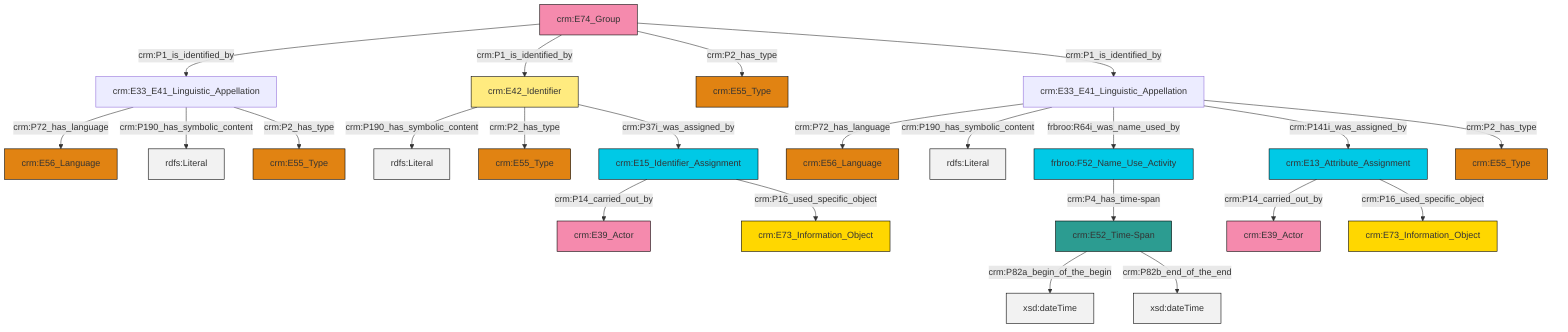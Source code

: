 graph TD
classDef Literal fill:#f2f2f2,stroke:#000000;
classDef CRM_Entity fill:#FFFFFF,stroke:#000000;
classDef Temporal_Entity fill:#00C9E6, stroke:#000000;
classDef Type fill:#E18312, stroke:#000000;
classDef Time-Span fill:#2C9C91, stroke:#000000;
classDef Appellation fill:#FFEB7F, stroke:#000000;
classDef Place fill:#008836, stroke:#000000;
classDef Persistent_Item fill:#B266B2, stroke:#000000;
classDef Conceptual_Object fill:#FFD700, stroke:#000000;
classDef Physical_Thing fill:#D2B48C, stroke:#000000;
classDef Actor fill:#f58aad, stroke:#000000;
classDef PC_Classes fill:#4ce600, stroke:#000000;
classDef Multi fill:#cccccc,stroke:#000000;

0["crm:E33_E41_Linguistic_Appellation"]:::Default -->|crm:P72_has_language| 1["crm:E56_Language"]:::Type
4["crm:E42_Identifier"]:::Appellation -->|crm:P190_has_symbolic_content| 5[rdfs:Literal]:::Literal
10["crm:E74_Group"]:::Actor -->|crm:P1_is_identified_by| 12["crm:E33_E41_Linguistic_Appellation"]:::Default
12["crm:E33_E41_Linguistic_Appellation"]:::Default -->|crm:P72_has_language| 15["crm:E56_Language"]:::Type
12["crm:E33_E41_Linguistic_Appellation"]:::Default -->|crm:P190_has_symbolic_content| 21[rdfs:Literal]:::Literal
6["crm:E52_Time-Span"]:::Time-Span -->|crm:P82a_begin_of_the_begin| 22[xsd:dateTime]:::Literal
10["crm:E74_Group"]:::Actor -->|crm:P1_is_identified_by| 4["crm:E42_Identifier"]:::Appellation
0["crm:E33_E41_Linguistic_Appellation"]:::Default -->|crm:P190_has_symbolic_content| 23[rdfs:Literal]:::Literal
0["crm:E33_E41_Linguistic_Appellation"]:::Default -->|frbroo:R64i_was_name_used_by| 19["frbroo:F52_Name_Use_Activity"]:::Temporal_Entity
10["crm:E74_Group"]:::Actor -->|crm:P2_has_type| 26["crm:E55_Type"]:::Type
4["crm:E42_Identifier"]:::Appellation -->|crm:P2_has_type| 8["crm:E55_Type"]:::Type
6["crm:E52_Time-Span"]:::Time-Span -->|crm:P82b_end_of_the_end| 29[xsd:dateTime]:::Literal
30["crm:E15_Identifier_Assignment"]:::Temporal_Entity -->|crm:P14_carried_out_by| 31["crm:E39_Actor"]:::Actor
12["crm:E33_E41_Linguistic_Appellation"]:::Default -->|crm:P2_has_type| 27["crm:E55_Type"]:::Type
24["crm:E13_Attribute_Assignment"]:::Temporal_Entity -->|crm:P14_carried_out_by| 35["crm:E39_Actor"]:::Actor
10["crm:E74_Group"]:::Actor -->|crm:P1_is_identified_by| 0["crm:E33_E41_Linguistic_Appellation"]:::Default
0["crm:E33_E41_Linguistic_Appellation"]:::Default -->|crm:P141i_was_assigned_by| 24["crm:E13_Attribute_Assignment"]:::Temporal_Entity
19["frbroo:F52_Name_Use_Activity"]:::Temporal_Entity -->|crm:P4_has_time-span| 6["crm:E52_Time-Span"]:::Time-Span
30["crm:E15_Identifier_Assignment"]:::Temporal_Entity -->|crm:P16_used_specific_object| 13["crm:E73_Information_Object"]:::Conceptual_Object
4["crm:E42_Identifier"]:::Appellation -->|crm:P37i_was_assigned_by| 30["crm:E15_Identifier_Assignment"]:::Temporal_Entity
24["crm:E13_Attribute_Assignment"]:::Temporal_Entity -->|crm:P16_used_specific_object| 33["crm:E73_Information_Object"]:::Conceptual_Object
0["crm:E33_E41_Linguistic_Appellation"]:::Default -->|crm:P2_has_type| 2["crm:E55_Type"]:::Type